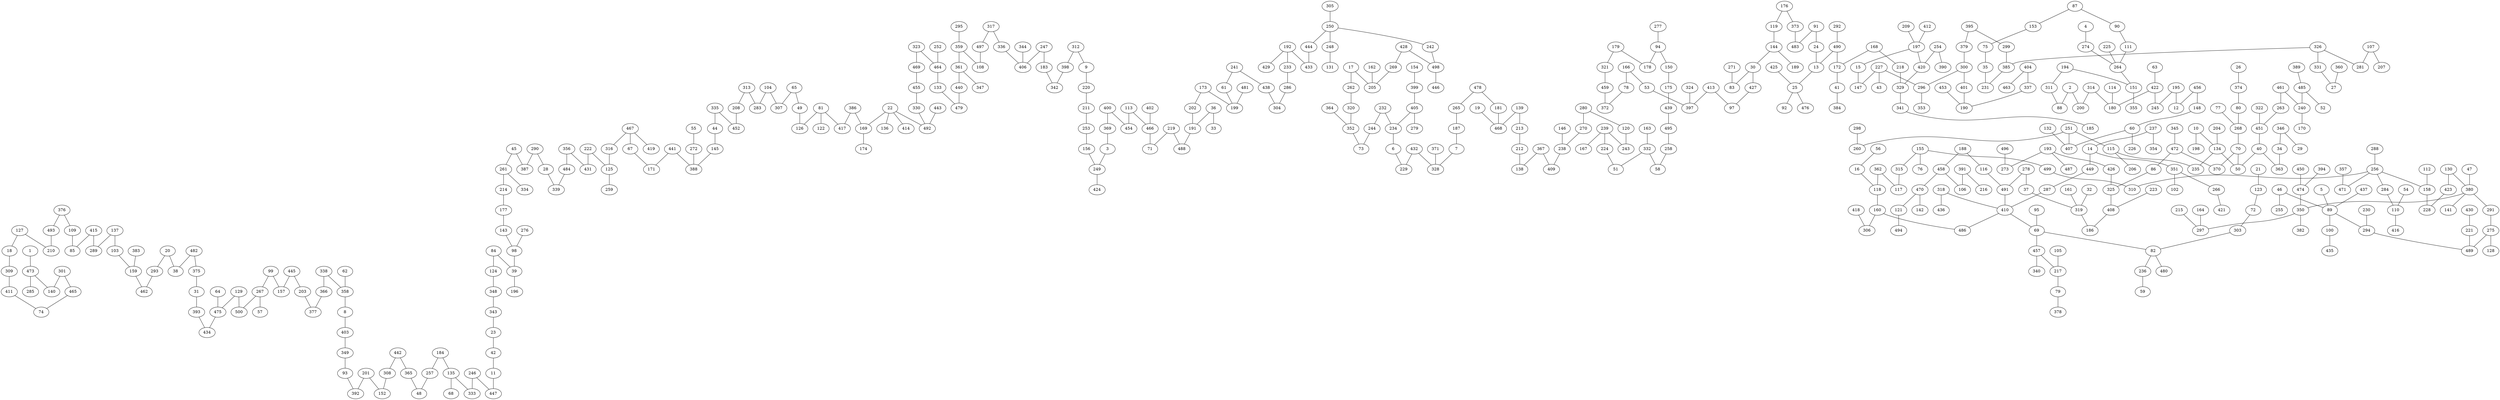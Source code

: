 graph{
1;
473;
140;
301;
465;
74;
411;
309;
18;
127;
210;
493;
376;
109;
85;
415;
289;
137;
103;
159;
462;
293;
20;
38;
482;
375;
31;
393;
434;
475;
129;
500;
267;
99;
157;
445;
203;
377;
366;
338;
358;
62;
8;
403;
349;
93;
392;
201;
152;
308;
442;
365;
48;
257;
184;
135;
333;
246;
447;
11;
42;
23;
343;
348;
124;
84;
39;
196;
98;
143;
177;
214;
261;
45;
387;
290;
28;
339;
484;
356;
431;
222;
125;
316;
467;
67;
171;
441;
388;
145;
44;
335;
452;
208;
313;
283;
104;
307;
65;
49;
126;
81;
417;
386;
169;
22;
136;
414;
492;
443;
330;
455;
469;
323;
464;
133;
479;
440;
361;
359;
108;
497;
317;
336;
406;
344;
247;
183;
342;
398;
312;
9;
220;
211;
253;
156;
249;
3;
369;
400;
454;
113;
466;
402;
71;
219;
488;
191;
202;
173;
199;
61;
241;
438;
304;
286;
233;
192;
433;
444;
250;
242;
498;
428;
269;
205;
162;
17;
262;
320;
352;
73;
244;
232;
234;
6;
229;
432;
328;
7;
187;
265;
478;
181;
468;
139;
213;
212;
138;
367;
409;
238;
146;
270;
280;
120;
243;
239;
224;
51;
332;
58;
258;
495;
439;
175;
150;
94;
178;
179;
321;
459;
372;
78;
166;
53;
397;
324;
413;
97;
427;
30;
144;
189;
119;
176;
373;
483;
91;
24;
13;
490;
172;
41;
384;
168;
218;
329;
420;
254;
390;
197;
209;
15;
147;
227;
296;
353;
300;
379;
395;
299;
385;
231;
35;
75;
153;
87;
90;
111;
264;
151;
194;
311;
88;
2;
200;
314;
180;
114;
422;
63;
245;
195;
12;
456;
148;
60;
407;
251;
115;
206;
235;
134;
50;
40;
363;
34;
346;
29;
451;
322;
263;
461;
240;
170;
485;
52;
389;
70;
370;
472;
86;
325;
408;
223;
186;
319;
161;
32;
37;
278;
491;
410;
318;
436;
486;
160;
306;
418;
118;
16;
56;
362;
117;
315;
155;
499;
310;
256;
158;
112;
228;
423;
130;
380;
47;
141;
350;
382;
297;
164;
215;
474;
394;
450;
291;
275;
489;
221;
430;
294;
230;
89;
5;
46;
255;
100;
435;
437;
128;
284;
110;
54;
416;
288;
471;
357;
76;
69;
457;
340;
217;
105;
79;
378;
95;
82;
480;
236;
59;
303;
72;
123;
21;
287;
449;
14;
351;
102;
266;
421;
237;
354;
116;
188;
458;
470;
121;
494;
142;
106;
391;
216;
426;
193;
487;
273;
496;
345;
268;
77;
80;
374;
26;
10;
198;
204;
260;
298;
132;
226;
355;
274;
4;
225;
326;
281;
107;
207;
331;
27;
360;
401;
190;
453;
337;
404;
463;
43;
412;
341;
185;
292;
25;
476;
92;
425;
83;
271;
277;
163;
167;
19;
371;
405;
279;
399;
154;
364;
446;
248;
131;
305;
429;
481;
36;
33;
424;
295;
347;
252;
174;
122;
272;
55;
419;
259;
334;
276;
68;
57;
64;
383;
285;
1 -- 473 ;
473 -- 140 ;
301 -- 140 ;
301 -- 465 ;
465 -- 74 ;
411 -- 74 ;
309 -- 411 ;
18 -- 309 ;
127 -- 18 ;
127 -- 210 ;
493 -- 210 ;
376 -- 493 ;
376 -- 109 ;
109 -- 85 ;
415 -- 85 ;
415 -- 289 ;
137 -- 289 ;
137 -- 103 ;
103 -- 159 ;
159 -- 462 ;
293 -- 462 ;
20 -- 293 ;
20 -- 38 ;
482 -- 38 ;
482 -- 375 ;
375 -- 31 ;
31 -- 393 ;
393 -- 434 ;
475 -- 434 ;
129 -- 475 ;
129 -- 500 ;
267 -- 500 ;
99 -- 267 ;
99 -- 157 ;
445 -- 157 ;
445 -- 203 ;
203 -- 377 ;
366 -- 377 ;
338 -- 366 ;
338 -- 358 ;
62 -- 358 ;
358 -- 8 ;
8 -- 403 ;
403 -- 349 ;
349 -- 93 ;
93 -- 392 ;
201 -- 392 ;
201 -- 152 ;
308 -- 152 ;
442 -- 308 ;
442 -- 365 ;
365 -- 48 ;
257 -- 48 ;
184 -- 257 ;
184 -- 135 ;
135 -- 333 ;
246 -- 333 ;
246 -- 447 ;
11 -- 447 ;
42 -- 11 ;
23 -- 42 ;
343 -- 23 ;
348 -- 343 ;
124 -- 348 ;
84 -- 124 ;
84 -- 39 ;
39 -- 196 ;
98 -- 39 ;
143 -- 98 ;
177 -- 143 ;
214 -- 177 ;
261 -- 214 ;
45 -- 261 ;
45 -- 387 ;
290 -- 387 ;
290 -- 28 ;
28 -- 339 ;
484 -- 339 ;
356 -- 484 ;
356 -- 431 ;
222 -- 431 ;
222 -- 125 ;
316 -- 125 ;
467 -- 316 ;
467 -- 67 ;
67 -- 171 ;
441 -- 171 ;
441 -- 388 ;
145 -- 388 ;
44 -- 145 ;
335 -- 44 ;
335 -- 452 ;
208 -- 452 ;
313 -- 208 ;
313 -- 283 ;
104 -- 283 ;
104 -- 307 ;
65 -- 307 ;
65 -- 49 ;
49 -- 126 ;
81 -- 126 ;
81 -- 417 ;
386 -- 417 ;
386 -- 169 ;
22 -- 169 ;
22 -- 136 ;
22 -- 414 ;
22 -- 492 ;
443 -- 492 ;
330 -- 492 ;
455 -- 330 ;
469 -- 455 ;
323 -- 469 ;
323 -- 464 ;
464 -- 133 ;
133 -- 479 ;
440 -- 479 ;
361 -- 440 ;
359 -- 361 ;
359 -- 108 ;
497 -- 108 ;
317 -- 497 ;
317 -- 336 ;
336 -- 406 ;
344 -- 406 ;
247 -- 406 ;
247 -- 183 ;
183 -- 342 ;
398 -- 342 ;
312 -- 398 ;
312 -- 9 ;
9 -- 220 ;
220 -- 211 ;
211 -- 253 ;
253 -- 156 ;
156 -- 249 ;
3 -- 249 ;
369 -- 3 ;
400 -- 369 ;
400 -- 454 ;
113 -- 454 ;
113 -- 466 ;
402 -- 466 ;
466 -- 71 ;
219 -- 71 ;
219 -- 488 ;
191 -- 488 ;
202 -- 191 ;
173 -- 202 ;
173 -- 199 ;
61 -- 199 ;
241 -- 61 ;
241 -- 438 ;
438 -- 304 ;
286 -- 304 ;
233 -- 286 ;
192 -- 233 ;
192 -- 433 ;
444 -- 433 ;
250 -- 444 ;
250 -- 242 ;
242 -- 498 ;
428 -- 498 ;
428 -- 269 ;
269 -- 205 ;
162 -- 205 ;
17 -- 205 ;
17 -- 262 ;
262 -- 320 ;
320 -- 352 ;
352 -- 73 ;
244 -- 73 ;
232 -- 244 ;
232 -- 234 ;
234 -- 6 ;
6 -- 229 ;
432 -- 229 ;
432 -- 328 ;
7 -- 328 ;
187 -- 7 ;
265 -- 187 ;
478 -- 265 ;
478 -- 181 ;
181 -- 468 ;
139 -- 468 ;
139 -- 213 ;
213 -- 212 ;
212 -- 138 ;
367 -- 138 ;
367 -- 409 ;
238 -- 409 ;
146 -- 238 ;
270 -- 238 ;
280 -- 270 ;
280 -- 120 ;
120 -- 243 ;
239 -- 243 ;
239 -- 224 ;
224 -- 51 ;
332 -- 51 ;
332 -- 58 ;
258 -- 58 ;
495 -- 258 ;
439 -- 495 ;
175 -- 439 ;
150 -- 175 ;
94 -- 150 ;
94 -- 178 ;
179 -- 178 ;
179 -- 321 ;
321 -- 459 ;
459 -- 372 ;
78 -- 372 ;
166 -- 78 ;
166 -- 53 ;
53 -- 397 ;
324 -- 397 ;
413 -- 397 ;
413 -- 97 ;
427 -- 97 ;
30 -- 427 ;
144 -- 30 ;
144 -- 189 ;
119 -- 144 ;
176 -- 119 ;
176 -- 373 ;
373 -- 483 ;
91 -- 483 ;
91 -- 24 ;
24 -- 13 ;
490 -- 13 ;
490 -- 172 ;
172 -- 41 ;
41 -- 384 ;
168 -- 172 ;
168 -- 218 ;
218 -- 329 ;
420 -- 329 ;
254 -- 420 ;
254 -- 390 ;
197 -- 420 ;
209 -- 197 ;
197 -- 15 ;
15 -- 147 ;
227 -- 147 ;
227 -- 296 ;
296 -- 353 ;
300 -- 296 ;
379 -- 300 ;
395 -- 379 ;
395 -- 299 ;
299 -- 385 ;
385 -- 231 ;
35 -- 231 ;
75 -- 35 ;
153 -- 75 ;
87 -- 153 ;
87 -- 90 ;
90 -- 111 ;
111 -- 264 ;
264 -- 151 ;
194 -- 151 ;
194 -- 311 ;
311 -- 88 ;
2 -- 88 ;
2 -- 200 ;
314 -- 200 ;
314 -- 180 ;
114 -- 180 ;
422 -- 180 ;
63 -- 422 ;
422 -- 245 ;
195 -- 245 ;
195 -- 12 ;
456 -- 12 ;
456 -- 148 ;
148 -- 60 ;
60 -- 407 ;
251 -- 407 ;
251 -- 115 ;
115 -- 206 ;
115 -- 235 ;
134 -- 235 ;
134 -- 50 ;
40 -- 50 ;
40 -- 363 ;
34 -- 363 ;
346 -- 34 ;
346 -- 29 ;
451 -- 40 ;
322 -- 451 ;
263 -- 451 ;
461 -- 263 ;
461 -- 240 ;
240 -- 170 ;
485 -- 240 ;
485 -- 52 ;
389 -- 485 ;
70 -- 50 ;
70 -- 370 ;
472 -- 370 ;
472 -- 86 ;
86 -- 325 ;
325 -- 408 ;
223 -- 408 ;
408 -- 186 ;
319 -- 186 ;
161 -- 319 ;
32 -- 319 ;
37 -- 319 ;
278 -- 37 ;
278 -- 491 ;
491 -- 410 ;
318 -- 410 ;
318 -- 436 ;
410 -- 486 ;
160 -- 486 ;
160 -- 306 ;
418 -- 306 ;
118 -- 160 ;
16 -- 118 ;
56 -- 16 ;
362 -- 118 ;
362 -- 117 ;
315 -- 117 ;
155 -- 315 ;
155 -- 499 ;
499 -- 310 ;
256 -- 310 ;
256 -- 158 ;
112 -- 158 ;
158 -- 228 ;
423 -- 228 ;
130 -- 423 ;
130 -- 380 ;
47 -- 380 ;
380 -- 141 ;
380 -- 350 ;
350 -- 382 ;
350 -- 297 ;
164 -- 297 ;
215 -- 297 ;
474 -- 350 ;
394 -- 474 ;
450 -- 474 ;
380 -- 291 ;
291 -- 275 ;
275 -- 489 ;
221 -- 489 ;
430 -- 221 ;
294 -- 489 ;
230 -- 294 ;
89 -- 294 ;
5 -- 89 ;
46 -- 89 ;
46 -- 255 ;
89 -- 100 ;
100 -- 435 ;
437 -- 89 ;
275 -- 128 ;
256 -- 284 ;
284 -- 110 ;
54 -- 110 ;
110 -- 416 ;
288 -- 256 ;
256 -- 471 ;
357 -- 471 ;
155 -- 76 ;
410 -- 69 ;
69 -- 457 ;
457 -- 340 ;
457 -- 217 ;
105 -- 217 ;
217 -- 79 ;
79 -- 378 ;
95 -- 69 ;
69 -- 82 ;
82 -- 480 ;
82 -- 236 ;
236 -- 59 ;
303 -- 82 ;
72 -- 303 ;
123 -- 72 ;
21 -- 123 ;
287 -- 410 ;
449 -- 287 ;
14 -- 449 ;
14 -- 351 ;
351 -- 102 ;
351 -- 266 ;
266 -- 421 ;
237 -- 14 ;
237 -- 354 ;
116 -- 491 ;
188 -- 116 ;
188 -- 458 ;
458 -- 470 ;
470 -- 121 ;
121 -- 494 ;
470 -- 142 ;
458 -- 106 ;
391 -- 106 ;
391 -- 216 ;
426 -- 325 ;
193 -- 426 ;
193 -- 487 ;
193 -- 273 ;
496 -- 273 ;
345 -- 472 ;
268 -- 70 ;
77 -- 268 ;
80 -- 268 ;
374 -- 80 ;
26 -- 374 ;
10 -- 134 ;
10 -- 198 ;
204 -- 134 ;
251 -- 260 ;
298 -- 260 ;
132 -- 407 ;
60 -- 226 ;
151 -- 355 ;
274 -- 264 ;
4 -- 274 ;
225 -- 264 ;
326 -- 385 ;
326 -- 281 ;
107 -- 281 ;
107 -- 207 ;
326 -- 331 ;
331 -- 27 ;
360 -- 27 ;
300 -- 401 ;
401 -- 190 ;
453 -- 190 ;
337 -- 190 ;
404 -- 337 ;
404 -- 463 ;
227 -- 43 ;
412 -- 197 ;
329 -- 341 ;
341 -- 185 ;
292 -- 490 ;
13 -- 25 ;
25 -- 476 ;
25 -- 92 ;
425 -- 25 ;
30 -- 83 ;
271 -- 83 ;
277 -- 94 ;
163 -- 332 ;
239 -- 167 ;
19 -- 468 ;
371 -- 328 ;
405 -- 234 ;
405 -- 279 ;
399 -- 405 ;
154 -- 399 ;
364 -- 352 ;
498 -- 446 ;
250 -- 248 ;
248 -- 131 ;
305 -- 250 ;
192 -- 429 ;
481 -- 199 ;
36 -- 191 ;
36 -- 33 ;
249 -- 424 ;
295 -- 359 ;
361 -- 347 ;
252 -- 464 ;
169 -- 174 ;
81 -- 122 ;
272 -- 388 ;
55 -- 272 ;
467 -- 419 ;
125 -- 259 ;
261 -- 334 ;
276 -- 98 ;
135 -- 68 ;
267 -- 57 ;
64 -- 475 ;
383 -- 159 ;
473 -- 285 ;
}